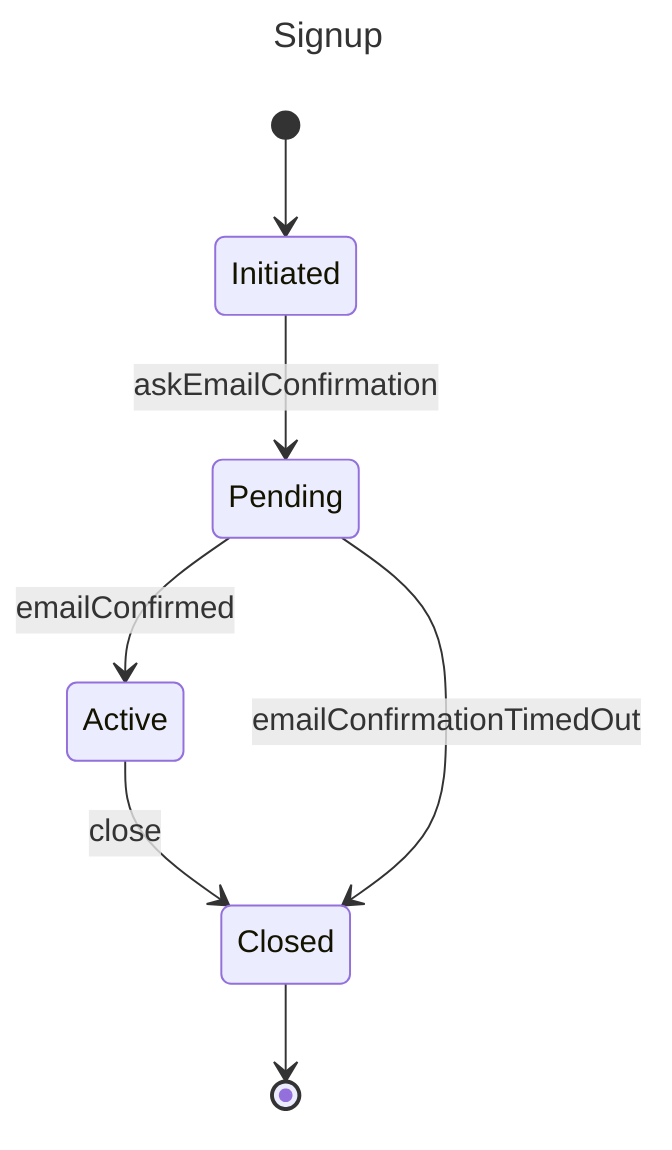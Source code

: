 ---
title: Signup
---
stateDiagram-v2
  [*] --> Initiated
  Initiated --> Pending: askEmailConfirmation
  Pending --> Active: emailConfirmed
  Active --> Closed: close
  Pending --> Closed: emailConfirmationTimedOut
  Closed --> [*]